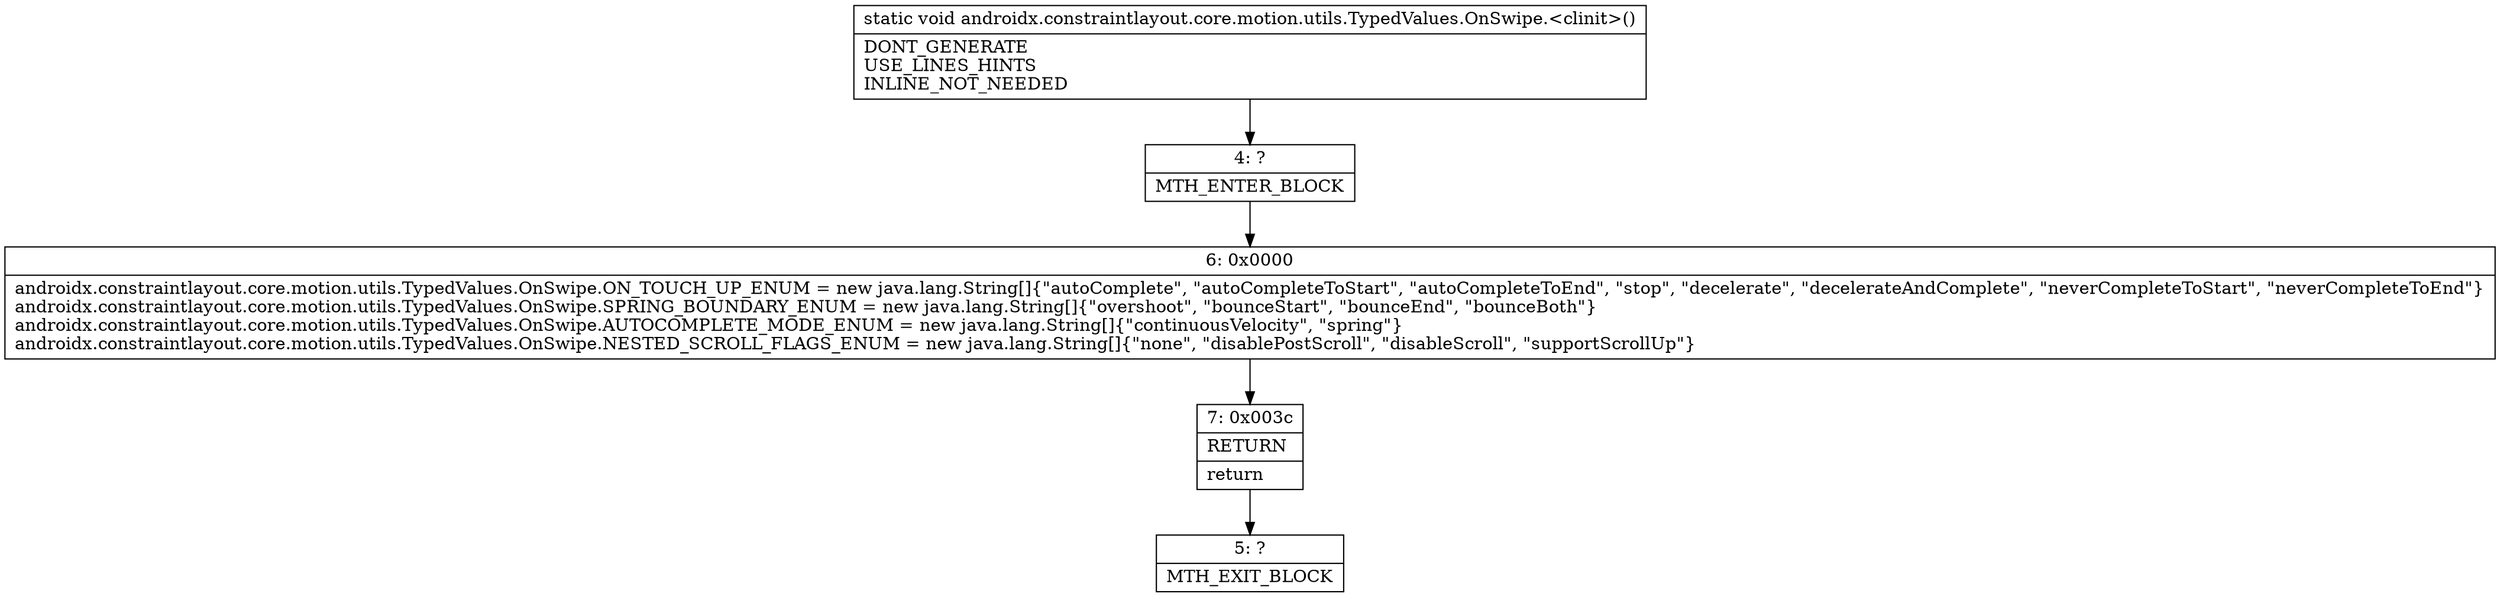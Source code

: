 digraph "CFG forandroidx.constraintlayout.core.motion.utils.TypedValues.OnSwipe.\<clinit\>()V" {
Node_4 [shape=record,label="{4\:\ ?|MTH_ENTER_BLOCK\l}"];
Node_6 [shape=record,label="{6\:\ 0x0000|androidx.constraintlayout.core.motion.utils.TypedValues.OnSwipe.ON_TOUCH_UP_ENUM = new java.lang.String[]\{\"autoComplete\", \"autoCompleteToStart\", \"autoCompleteToEnd\", \"stop\", \"decelerate\", \"decelerateAndComplete\", \"neverCompleteToStart\", \"neverCompleteToEnd\"\}\landroidx.constraintlayout.core.motion.utils.TypedValues.OnSwipe.SPRING_BOUNDARY_ENUM = new java.lang.String[]\{\"overshoot\", \"bounceStart\", \"bounceEnd\", \"bounceBoth\"\}\landroidx.constraintlayout.core.motion.utils.TypedValues.OnSwipe.AUTOCOMPLETE_MODE_ENUM = new java.lang.String[]\{\"continuousVelocity\", \"spring\"\}\landroidx.constraintlayout.core.motion.utils.TypedValues.OnSwipe.NESTED_SCROLL_FLAGS_ENUM = new java.lang.String[]\{\"none\", \"disablePostScroll\", \"disableScroll\", \"supportScrollUp\"\}\l}"];
Node_7 [shape=record,label="{7\:\ 0x003c|RETURN\l|return\l}"];
Node_5 [shape=record,label="{5\:\ ?|MTH_EXIT_BLOCK\l}"];
MethodNode[shape=record,label="{static void androidx.constraintlayout.core.motion.utils.TypedValues.OnSwipe.\<clinit\>()  | DONT_GENERATE\lUSE_LINES_HINTS\lINLINE_NOT_NEEDED\l}"];
MethodNode -> Node_4;Node_4 -> Node_6;
Node_6 -> Node_7;
Node_7 -> Node_5;
}

